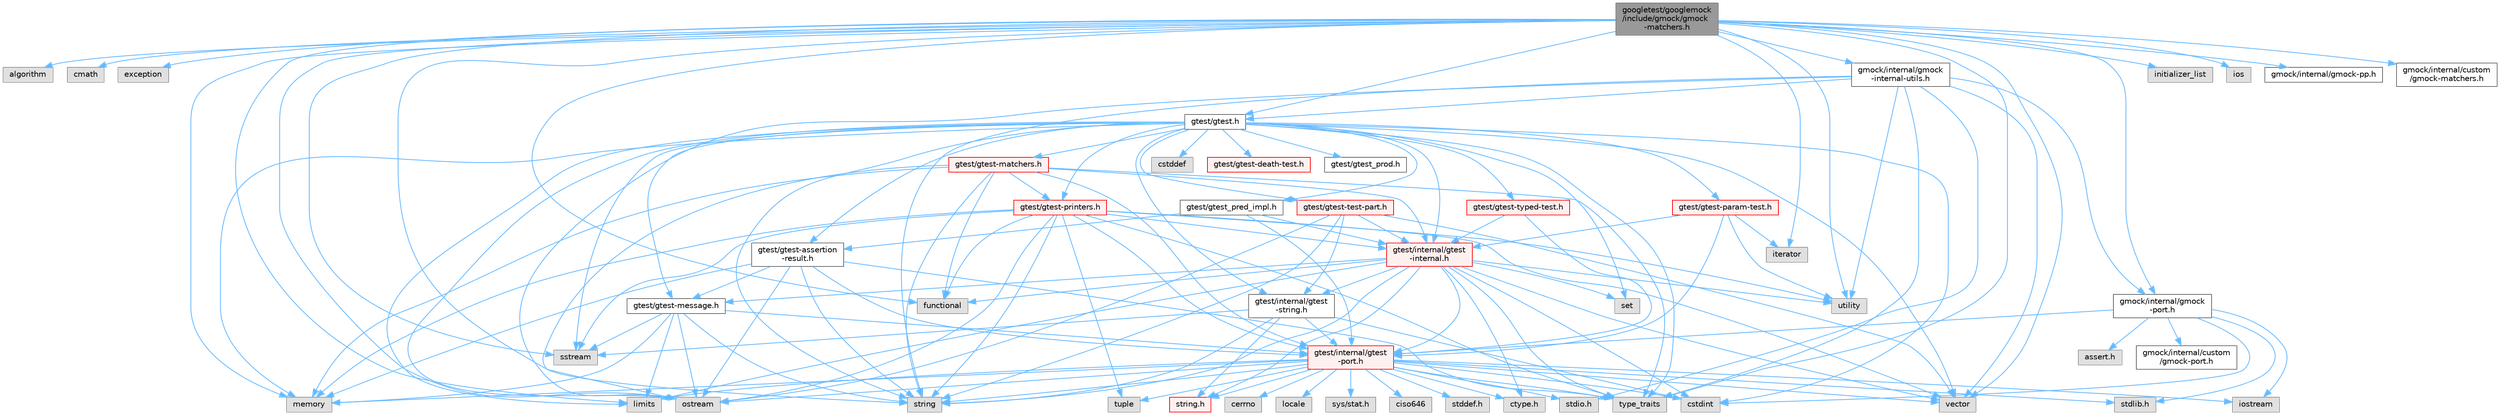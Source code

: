 digraph "googletest/googlemock/include/gmock/gmock-matchers.h"
{
 // LATEX_PDF_SIZE
  bgcolor="transparent";
  edge [fontname=Helvetica,fontsize=10,labelfontname=Helvetica,labelfontsize=10];
  node [fontname=Helvetica,fontsize=10,shape=box,height=0.2,width=0.4];
  Node1 [id="Node000001",label="googletest/googlemock\l/include/gmock/gmock\l-matchers.h",height=0.2,width=0.4,color="gray40", fillcolor="grey60", style="filled", fontcolor="black",tooltip=" "];
  Node1 -> Node2 [id="edge138_Node000001_Node000002",color="steelblue1",style="solid",tooltip=" "];
  Node2 [id="Node000002",label="algorithm",height=0.2,width=0.4,color="grey60", fillcolor="#E0E0E0", style="filled",tooltip=" "];
  Node1 -> Node3 [id="edge139_Node000001_Node000003",color="steelblue1",style="solid",tooltip=" "];
  Node3 [id="Node000003",label="cmath",height=0.2,width=0.4,color="grey60", fillcolor="#E0E0E0", style="filled",tooltip=" "];
  Node1 -> Node4 [id="edge140_Node000001_Node000004",color="steelblue1",style="solid",tooltip=" "];
  Node4 [id="Node000004",label="exception",height=0.2,width=0.4,color="grey60", fillcolor="#E0E0E0", style="filled",tooltip=" "];
  Node1 -> Node5 [id="edge141_Node000001_Node000005",color="steelblue1",style="solid",tooltip=" "];
  Node5 [id="Node000005",label="functional",height=0.2,width=0.4,color="grey60", fillcolor="#E0E0E0", style="filled",tooltip=" "];
  Node1 -> Node6 [id="edge142_Node000001_Node000006",color="steelblue1",style="solid",tooltip=" "];
  Node6 [id="Node000006",label="initializer_list",height=0.2,width=0.4,color="grey60", fillcolor="#E0E0E0", style="filled",tooltip=" "];
  Node1 -> Node7 [id="edge143_Node000001_Node000007",color="steelblue1",style="solid",tooltip=" "];
  Node7 [id="Node000007",label="ios",height=0.2,width=0.4,color="grey60", fillcolor="#E0E0E0", style="filled",tooltip=" "];
  Node1 -> Node8 [id="edge144_Node000001_Node000008",color="steelblue1",style="solid",tooltip=" "];
  Node8 [id="Node000008",label="iterator",height=0.2,width=0.4,color="grey60", fillcolor="#E0E0E0", style="filled",tooltip=" "];
  Node1 -> Node9 [id="edge145_Node000001_Node000009",color="steelblue1",style="solid",tooltip=" "];
  Node9 [id="Node000009",label="limits",height=0.2,width=0.4,color="grey60", fillcolor="#E0E0E0", style="filled",tooltip=" "];
  Node1 -> Node10 [id="edge146_Node000001_Node000010",color="steelblue1",style="solid",tooltip=" "];
  Node10 [id="Node000010",label="memory",height=0.2,width=0.4,color="grey60", fillcolor="#E0E0E0", style="filled",tooltip=" "];
  Node1 -> Node11 [id="edge147_Node000001_Node000011",color="steelblue1",style="solid",tooltip=" "];
  Node11 [id="Node000011",label="ostream",height=0.2,width=0.4,color="grey60", fillcolor="#E0E0E0", style="filled",tooltip=" "];
  Node1 -> Node12 [id="edge148_Node000001_Node000012",color="steelblue1",style="solid",tooltip=" "];
  Node12 [id="Node000012",label="sstream",height=0.2,width=0.4,color="grey60", fillcolor="#E0E0E0", style="filled",tooltip=" "];
  Node1 -> Node13 [id="edge149_Node000001_Node000013",color="steelblue1",style="solid",tooltip=" "];
  Node13 [id="Node000013",label="string",height=0.2,width=0.4,color="grey60", fillcolor="#E0E0E0", style="filled",tooltip=" "];
  Node1 -> Node14 [id="edge150_Node000001_Node000014",color="steelblue1",style="solid",tooltip=" "];
  Node14 [id="Node000014",label="type_traits",height=0.2,width=0.4,color="grey60", fillcolor="#E0E0E0", style="filled",tooltip=" "];
  Node1 -> Node15 [id="edge151_Node000001_Node000015",color="steelblue1",style="solid",tooltip=" "];
  Node15 [id="Node000015",label="utility",height=0.2,width=0.4,color="grey60", fillcolor="#E0E0E0", style="filled",tooltip=" "];
  Node1 -> Node16 [id="edge152_Node000001_Node000016",color="steelblue1",style="solid",tooltip=" "];
  Node16 [id="Node000016",label="vector",height=0.2,width=0.4,color="grey60", fillcolor="#E0E0E0", style="filled",tooltip=" "];
  Node1 -> Node17 [id="edge153_Node000001_Node000017",color="steelblue1",style="solid",tooltip=" "];
  Node17 [id="Node000017",label="gmock/internal/gmock\l-internal-utils.h",height=0.2,width=0.4,color="grey40", fillcolor="white", style="filled",URL="$gmock-internal-utils_8h.html",tooltip=" "];
  Node17 -> Node18 [id="edge154_Node000017_Node000018",color="steelblue1",style="solid",tooltip=" "];
  Node18 [id="Node000018",label="stdio.h",height=0.2,width=0.4,color="grey60", fillcolor="#E0E0E0", style="filled",tooltip=" "];
  Node17 -> Node11 [id="edge155_Node000017_Node000011",color="steelblue1",style="solid",tooltip=" "];
  Node17 -> Node13 [id="edge156_Node000017_Node000013",color="steelblue1",style="solid",tooltip=" "];
  Node17 -> Node14 [id="edge157_Node000017_Node000014",color="steelblue1",style="solid",tooltip=" "];
  Node17 -> Node15 [id="edge158_Node000017_Node000015",color="steelblue1",style="solid",tooltip=" "];
  Node17 -> Node16 [id="edge159_Node000017_Node000016",color="steelblue1",style="solid",tooltip=" "];
  Node17 -> Node19 [id="edge160_Node000017_Node000019",color="steelblue1",style="solid",tooltip=" "];
  Node19 [id="Node000019",label="gmock/internal/gmock\l-port.h",height=0.2,width=0.4,color="grey40", fillcolor="white", style="filled",URL="$gmock-port_8h.html",tooltip=" "];
  Node19 -> Node20 [id="edge161_Node000019_Node000020",color="steelblue1",style="solid",tooltip=" "];
  Node20 [id="Node000020",label="assert.h",height=0.2,width=0.4,color="grey60", fillcolor="#E0E0E0", style="filled",tooltip=" "];
  Node19 -> Node21 [id="edge162_Node000019_Node000021",color="steelblue1",style="solid",tooltip=" "];
  Node21 [id="Node000021",label="stdlib.h",height=0.2,width=0.4,color="grey60", fillcolor="#E0E0E0", style="filled",tooltip=" "];
  Node19 -> Node22 [id="edge163_Node000019_Node000022",color="steelblue1",style="solid",tooltip=" "];
  Node22 [id="Node000022",label="cstdint",height=0.2,width=0.4,color="grey60", fillcolor="#E0E0E0", style="filled",tooltip=" "];
  Node19 -> Node23 [id="edge164_Node000019_Node000023",color="steelblue1",style="solid",tooltip=" "];
  Node23 [id="Node000023",label="iostream",height=0.2,width=0.4,color="grey60", fillcolor="#E0E0E0", style="filled",tooltip=" "];
  Node19 -> Node24 [id="edge165_Node000019_Node000024",color="steelblue1",style="solid",tooltip=" "];
  Node24 [id="Node000024",label="gmock/internal/custom\l/gmock-port.h",height=0.2,width=0.4,color="grey40", fillcolor="white", style="filled",URL="$custom_2gmock-port_8h.html",tooltip=" "];
  Node19 -> Node25 [id="edge166_Node000019_Node000025",color="steelblue1",style="solid",tooltip=" "];
  Node25 [id="Node000025",label="gtest/internal/gtest\l-port.h",height=0.2,width=0.4,color="red", fillcolor="#FFF0F0", style="filled",URL="$gtest-port_8h.html",tooltip=" "];
  Node25 -> Node26 [id="edge167_Node000025_Node000026",color="steelblue1",style="solid",tooltip=" "];
  Node26 [id="Node000026",label="ciso646",height=0.2,width=0.4,color="grey60", fillcolor="#E0E0E0", style="filled",tooltip=" "];
  Node25 -> Node27 [id="edge168_Node000025_Node000027",color="steelblue1",style="solid",tooltip=" "];
  Node27 [id="Node000027",label="ctype.h",height=0.2,width=0.4,color="grey60", fillcolor="#E0E0E0", style="filled",tooltip=" "];
  Node25 -> Node28 [id="edge169_Node000025_Node000028",color="steelblue1",style="solid",tooltip=" "];
  Node28 [id="Node000028",label="stddef.h",height=0.2,width=0.4,color="grey60", fillcolor="#E0E0E0", style="filled",tooltip=" "];
  Node25 -> Node18 [id="edge170_Node000025_Node000018",color="steelblue1",style="solid",tooltip=" "];
  Node25 -> Node21 [id="edge171_Node000025_Node000021",color="steelblue1",style="solid",tooltip=" "];
  Node25 -> Node29 [id="edge172_Node000025_Node000029",color="steelblue1",style="solid",tooltip=" "];
  Node29 [id="Node000029",label="string.h",height=0.2,width=0.4,color="red", fillcolor="#FFF0F0", style="filled",URL="$string_8h.html",tooltip=" "];
  Node25 -> Node38 [id="edge173_Node000025_Node000038",color="steelblue1",style="solid",tooltip=" "];
  Node38 [id="Node000038",label="cerrno",height=0.2,width=0.4,color="grey60", fillcolor="#E0E0E0", style="filled",tooltip=" "];
  Node25 -> Node22 [id="edge174_Node000025_Node000022",color="steelblue1",style="solid",tooltip=" "];
  Node25 -> Node23 [id="edge175_Node000025_Node000023",color="steelblue1",style="solid",tooltip=" "];
  Node25 -> Node9 [id="edge176_Node000025_Node000009",color="steelblue1",style="solid",tooltip=" "];
  Node25 -> Node39 [id="edge177_Node000025_Node000039",color="steelblue1",style="solid",tooltip=" "];
  Node39 [id="Node000039",label="locale",height=0.2,width=0.4,color="grey60", fillcolor="#E0E0E0", style="filled",tooltip=" "];
  Node25 -> Node10 [id="edge178_Node000025_Node000010",color="steelblue1",style="solid",tooltip=" "];
  Node25 -> Node11 [id="edge179_Node000025_Node000011",color="steelblue1",style="solid",tooltip=" "];
  Node25 -> Node13 [id="edge180_Node000025_Node000013",color="steelblue1",style="solid",tooltip=" "];
  Node25 -> Node40 [id="edge181_Node000025_Node000040",color="steelblue1",style="solid",tooltip=" "];
  Node40 [id="Node000040",label="tuple",height=0.2,width=0.4,color="grey60", fillcolor="#E0E0E0", style="filled",tooltip=" "];
  Node25 -> Node14 [id="edge182_Node000025_Node000014",color="steelblue1",style="solid",tooltip=" "];
  Node25 -> Node16 [id="edge183_Node000025_Node000016",color="steelblue1",style="solid",tooltip=" "];
  Node25 -> Node41 [id="edge184_Node000025_Node000041",color="steelblue1",style="solid",tooltip=" "];
  Node41 [id="Node000041",label="sys/stat.h",height=0.2,width=0.4,color="grey60", fillcolor="#E0E0E0", style="filled",tooltip=" "];
  Node17 -> Node49 [id="edge185_Node000017_Node000049",color="steelblue1",style="solid",tooltip=" "];
  Node49 [id="Node000049",label="gtest/gtest.h",height=0.2,width=0.4,color="grey40", fillcolor="white", style="filled",URL="$gtest_8h.html",tooltip=" "];
  Node49 -> Node31 [id="edge186_Node000049_Node000031",color="steelblue1",style="solid",tooltip=" "];
  Node31 [id="Node000031",label="cstddef",height=0.2,width=0.4,color="grey60", fillcolor="#E0E0E0", style="filled",tooltip=" "];
  Node49 -> Node22 [id="edge187_Node000049_Node000022",color="steelblue1",style="solid",tooltip=" "];
  Node49 -> Node9 [id="edge188_Node000049_Node000009",color="steelblue1",style="solid",tooltip=" "];
  Node49 -> Node10 [id="edge189_Node000049_Node000010",color="steelblue1",style="solid",tooltip=" "];
  Node49 -> Node11 [id="edge190_Node000049_Node000011",color="steelblue1",style="solid",tooltip=" "];
  Node49 -> Node34 [id="edge191_Node000049_Node000034",color="steelblue1",style="solid",tooltip=" "];
  Node34 [id="Node000034",label="set",height=0.2,width=0.4,color="grey60", fillcolor="#E0E0E0", style="filled",tooltip=" "];
  Node49 -> Node12 [id="edge192_Node000049_Node000012",color="steelblue1",style="solid",tooltip=" "];
  Node49 -> Node13 [id="edge193_Node000049_Node000013",color="steelblue1",style="solid",tooltip=" "];
  Node49 -> Node14 [id="edge194_Node000049_Node000014",color="steelblue1",style="solid",tooltip=" "];
  Node49 -> Node16 [id="edge195_Node000049_Node000016",color="steelblue1",style="solid",tooltip=" "];
  Node49 -> Node50 [id="edge196_Node000049_Node000050",color="steelblue1",style="solid",tooltip=" "];
  Node50 [id="Node000050",label="gtest/gtest-assertion\l-result.h",height=0.2,width=0.4,color="grey40", fillcolor="white", style="filled",URL="$gtest-assertion-result_8h.html",tooltip=" "];
  Node50 -> Node10 [id="edge197_Node000050_Node000010",color="steelblue1",style="solid",tooltip=" "];
  Node50 -> Node11 [id="edge198_Node000050_Node000011",color="steelblue1",style="solid",tooltip=" "];
  Node50 -> Node13 [id="edge199_Node000050_Node000013",color="steelblue1",style="solid",tooltip=" "];
  Node50 -> Node14 [id="edge200_Node000050_Node000014",color="steelblue1",style="solid",tooltip=" "];
  Node50 -> Node51 [id="edge201_Node000050_Node000051",color="steelblue1",style="solid",tooltip=" "];
  Node51 [id="Node000051",label="gtest/gtest-message.h",height=0.2,width=0.4,color="grey40", fillcolor="white", style="filled",URL="$gtest-message_8h.html",tooltip=" "];
  Node51 -> Node9 [id="edge202_Node000051_Node000009",color="steelblue1",style="solid",tooltip=" "];
  Node51 -> Node10 [id="edge203_Node000051_Node000010",color="steelblue1",style="solid",tooltip=" "];
  Node51 -> Node11 [id="edge204_Node000051_Node000011",color="steelblue1",style="solid",tooltip=" "];
  Node51 -> Node12 [id="edge205_Node000051_Node000012",color="steelblue1",style="solid",tooltip=" "];
  Node51 -> Node13 [id="edge206_Node000051_Node000013",color="steelblue1",style="solid",tooltip=" "];
  Node51 -> Node25 [id="edge207_Node000051_Node000025",color="steelblue1",style="solid",tooltip=" "];
  Node50 -> Node25 [id="edge208_Node000050_Node000025",color="steelblue1",style="solid",tooltip=" "];
  Node49 -> Node52 [id="edge209_Node000049_Node000052",color="steelblue1",style="solid",tooltip=" "];
  Node52 [id="Node000052",label="gtest/gtest-death-test.h",height=0.2,width=0.4,color="red", fillcolor="#FFF0F0", style="filled",URL="$gtest-death-test_8h.html",tooltip=" "];
  Node49 -> Node54 [id="edge210_Node000049_Node000054",color="steelblue1",style="solid",tooltip=" "];
  Node54 [id="Node000054",label="gtest/gtest-matchers.h",height=0.2,width=0.4,color="red", fillcolor="#FFF0F0", style="filled",URL="$gtest-matchers_8h.html",tooltip=" "];
  Node54 -> Node5 [id="edge211_Node000054_Node000005",color="steelblue1",style="solid",tooltip=" "];
  Node54 -> Node10 [id="edge212_Node000054_Node000010",color="steelblue1",style="solid",tooltip=" "];
  Node54 -> Node11 [id="edge213_Node000054_Node000011",color="steelblue1",style="solid",tooltip=" "];
  Node54 -> Node13 [id="edge214_Node000054_Node000013",color="steelblue1",style="solid",tooltip=" "];
  Node54 -> Node14 [id="edge215_Node000054_Node000014",color="steelblue1",style="solid",tooltip=" "];
  Node54 -> Node56 [id="edge216_Node000054_Node000056",color="steelblue1",style="solid",tooltip=" "];
  Node56 [id="Node000056",label="gtest/gtest-printers.h",height=0.2,width=0.4,color="red", fillcolor="#FFF0F0", style="filled",URL="$gtest-printers_8h.html",tooltip=" "];
  Node56 -> Node5 [id="edge217_Node000056_Node000005",color="steelblue1",style="solid",tooltip=" "];
  Node56 -> Node10 [id="edge218_Node000056_Node000010",color="steelblue1",style="solid",tooltip=" "];
  Node56 -> Node11 [id="edge219_Node000056_Node000011",color="steelblue1",style="solid",tooltip=" "];
  Node56 -> Node12 [id="edge220_Node000056_Node000012",color="steelblue1",style="solid",tooltip=" "];
  Node56 -> Node13 [id="edge221_Node000056_Node000013",color="steelblue1",style="solid",tooltip=" "];
  Node56 -> Node40 [id="edge222_Node000056_Node000040",color="steelblue1",style="solid",tooltip=" "];
  Node56 -> Node14 [id="edge223_Node000056_Node000014",color="steelblue1",style="solid",tooltip=" "];
  Node56 -> Node15 [id="edge224_Node000056_Node000015",color="steelblue1",style="solid",tooltip=" "];
  Node56 -> Node16 [id="edge225_Node000056_Node000016",color="steelblue1",style="solid",tooltip=" "];
  Node56 -> Node57 [id="edge226_Node000056_Node000057",color="steelblue1",style="solid",tooltip=" "];
  Node57 [id="Node000057",label="gtest/internal/gtest\l-internal.h",height=0.2,width=0.4,color="red", fillcolor="#FFF0F0", style="filled",URL="$gtest-internal_8h.html",tooltip=" "];
  Node57 -> Node25 [id="edge227_Node000057_Node000025",color="steelblue1",style="solid",tooltip=" "];
  Node57 -> Node27 [id="edge228_Node000057_Node000027",color="steelblue1",style="solid",tooltip=" "];
  Node57 -> Node29 [id="edge229_Node000057_Node000029",color="steelblue1",style="solid",tooltip=" "];
  Node57 -> Node22 [id="edge230_Node000057_Node000022",color="steelblue1",style="solid",tooltip=" "];
  Node57 -> Node5 [id="edge231_Node000057_Node000005",color="steelblue1",style="solid",tooltip=" "];
  Node57 -> Node9 [id="edge232_Node000057_Node000009",color="steelblue1",style="solid",tooltip=" "];
  Node57 -> Node34 [id="edge233_Node000057_Node000034",color="steelblue1",style="solid",tooltip=" "];
  Node57 -> Node13 [id="edge234_Node000057_Node000013",color="steelblue1",style="solid",tooltip=" "];
  Node57 -> Node14 [id="edge235_Node000057_Node000014",color="steelblue1",style="solid",tooltip=" "];
  Node57 -> Node15 [id="edge236_Node000057_Node000015",color="steelblue1",style="solid",tooltip=" "];
  Node57 -> Node16 [id="edge237_Node000057_Node000016",color="steelblue1",style="solid",tooltip=" "];
  Node57 -> Node51 [id="edge238_Node000057_Node000051",color="steelblue1",style="solid",tooltip=" "];
  Node57 -> Node61 [id="edge239_Node000057_Node000061",color="steelblue1",style="solid",tooltip=" "];
  Node61 [id="Node000061",label="gtest/internal/gtest\l-string.h",height=0.2,width=0.4,color="grey40", fillcolor="white", style="filled",URL="$gtest-string_8h.html",tooltip=" "];
  Node61 -> Node29 [id="edge240_Node000061_Node000029",color="steelblue1",style="solid",tooltip=" "];
  Node61 -> Node22 [id="edge241_Node000061_Node000022",color="steelblue1",style="solid",tooltip=" "];
  Node61 -> Node12 [id="edge242_Node000061_Node000012",color="steelblue1",style="solid",tooltip=" "];
  Node61 -> Node13 [id="edge243_Node000061_Node000013",color="steelblue1",style="solid",tooltip=" "];
  Node61 -> Node25 [id="edge244_Node000061_Node000025",color="steelblue1",style="solid",tooltip=" "];
  Node56 -> Node25 [id="edge245_Node000056_Node000025",color="steelblue1",style="solid",tooltip=" "];
  Node54 -> Node57 [id="edge246_Node000054_Node000057",color="steelblue1",style="solid",tooltip=" "];
  Node54 -> Node25 [id="edge247_Node000054_Node000025",color="steelblue1",style="solid",tooltip=" "];
  Node49 -> Node51 [id="edge248_Node000049_Node000051",color="steelblue1",style="solid",tooltip=" "];
  Node49 -> Node64 [id="edge249_Node000049_Node000064",color="steelblue1",style="solid",tooltip=" "];
  Node64 [id="Node000064",label="gtest/gtest-param-test.h",height=0.2,width=0.4,color="red", fillcolor="#FFF0F0", style="filled",URL="$gtest-param-test_8h.html",tooltip=" "];
  Node64 -> Node8 [id="edge250_Node000064_Node000008",color="steelblue1",style="solid",tooltip=" "];
  Node64 -> Node15 [id="edge251_Node000064_Node000015",color="steelblue1",style="solid",tooltip=" "];
  Node64 -> Node57 [id="edge252_Node000064_Node000057",color="steelblue1",style="solid",tooltip=" "];
  Node64 -> Node25 [id="edge253_Node000064_Node000025",color="steelblue1",style="solid",tooltip=" "];
  Node49 -> Node56 [id="edge254_Node000049_Node000056",color="steelblue1",style="solid",tooltip=" "];
  Node49 -> Node68 [id="edge255_Node000049_Node000068",color="steelblue1",style="solid",tooltip=" "];
  Node68 [id="Node000068",label="gtest/gtest-test-part.h",height=0.2,width=0.4,color="red", fillcolor="#FFF0F0", style="filled",URL="$gtest-test-part_8h.html",tooltip=" "];
  Node68 -> Node11 [id="edge256_Node000068_Node000011",color="steelblue1",style="solid",tooltip=" "];
  Node68 -> Node13 [id="edge257_Node000068_Node000013",color="steelblue1",style="solid",tooltip=" "];
  Node68 -> Node16 [id="edge258_Node000068_Node000016",color="steelblue1",style="solid",tooltip=" "];
  Node68 -> Node57 [id="edge259_Node000068_Node000057",color="steelblue1",style="solid",tooltip=" "];
  Node68 -> Node61 [id="edge260_Node000068_Node000061",color="steelblue1",style="solid",tooltip=" "];
  Node49 -> Node70 [id="edge261_Node000049_Node000070",color="steelblue1",style="solid",tooltip=" "];
  Node70 [id="Node000070",label="gtest/gtest-typed-test.h",height=0.2,width=0.4,color="red", fillcolor="#FFF0F0", style="filled",URL="$gtest-typed-test_8h.html",tooltip=" "];
  Node70 -> Node57 [id="edge262_Node000070_Node000057",color="steelblue1",style="solid",tooltip=" "];
  Node70 -> Node25 [id="edge263_Node000070_Node000025",color="steelblue1",style="solid",tooltip=" "];
  Node49 -> Node71 [id="edge264_Node000049_Node000071",color="steelblue1",style="solid",tooltip=" "];
  Node71 [id="Node000071",label="gtest/gtest_pred_impl.h",height=0.2,width=0.4,color="grey40", fillcolor="white", style="filled",URL="$gtest__pred__impl_8h.html",tooltip=" "];
  Node71 -> Node50 [id="edge265_Node000071_Node000050",color="steelblue1",style="solid",tooltip=" "];
  Node71 -> Node57 [id="edge266_Node000071_Node000057",color="steelblue1",style="solid",tooltip=" "];
  Node71 -> Node25 [id="edge267_Node000071_Node000025",color="steelblue1",style="solid",tooltip=" "];
  Node49 -> Node72 [id="edge268_Node000049_Node000072",color="steelblue1",style="solid",tooltip=" "];
  Node72 [id="Node000072",label="gtest/gtest_prod.h",height=0.2,width=0.4,color="grey40", fillcolor="white", style="filled",URL="$gtest__prod_8h.html",tooltip=" "];
  Node49 -> Node57 [id="edge269_Node000049_Node000057",color="steelblue1",style="solid",tooltip=" "];
  Node49 -> Node61 [id="edge270_Node000049_Node000061",color="steelblue1",style="solid",tooltip=" "];
  Node1 -> Node19 [id="edge271_Node000001_Node000019",color="steelblue1",style="solid",tooltip=" "];
  Node1 -> Node73 [id="edge272_Node000001_Node000073",color="steelblue1",style="solid",tooltip=" "];
  Node73 [id="Node000073",label="gmock/internal/gmock-pp.h",height=0.2,width=0.4,color="grey40", fillcolor="white", style="filled",URL="$gmock-pp_8h.html",tooltip=" "];
  Node1 -> Node49 [id="edge273_Node000001_Node000049",color="steelblue1",style="solid",tooltip=" "];
  Node1 -> Node74 [id="edge274_Node000001_Node000074",color="steelblue1",style="solid",tooltip=" "];
  Node74 [id="Node000074",label="gmock/internal/custom\l/gmock-matchers.h",height=0.2,width=0.4,color="grey40", fillcolor="white", style="filled",URL="$internal_2custom_2gmock-matchers_8h.html",tooltip=" "];
}
